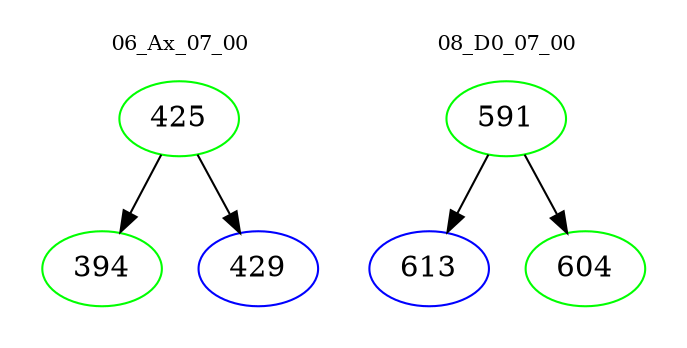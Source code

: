digraph{
subgraph cluster_0 {
color = white
label = "06_Ax_07_00";
fontsize=10;
T0_425 [label="425", color="green"]
T0_425 -> T0_394 [color="black"]
T0_394 [label="394", color="green"]
T0_425 -> T0_429 [color="black"]
T0_429 [label="429", color="blue"]
}
subgraph cluster_1 {
color = white
label = "08_D0_07_00";
fontsize=10;
T1_591 [label="591", color="green"]
T1_591 -> T1_613 [color="black"]
T1_613 [label="613", color="blue"]
T1_591 -> T1_604 [color="black"]
T1_604 [label="604", color="green"]
}
}
